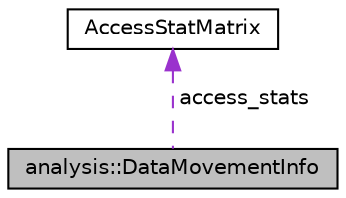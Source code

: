 digraph "analysis::DataMovementInfo"
{
 // LATEX_PDF_SIZE
  edge [fontname="Helvetica",fontsize="10",labelfontname="Helvetica",labelfontsize="10"];
  node [fontname="Helvetica",fontsize="10",shape=record];
  Node1 [label="analysis::DataMovementInfo",height=0.2,width=0.4,color="black", fillcolor="grey75", style="filled", fontcolor="black",tooltip=" "];
  Node2 -> Node1 [dir="back",color="darkorchid3",fontsize="10",style="dashed",label=" access_stats" ,fontname="Helvetica"];
  Node2 [label="AccessStatMatrix",height=0.2,width=0.4,color="black", fillcolor="white", style="filled",URL="$structAccessStatMatrix.html",tooltip="A histogram containing accesses and hops for (multicast, scatter) tuples."];
}
